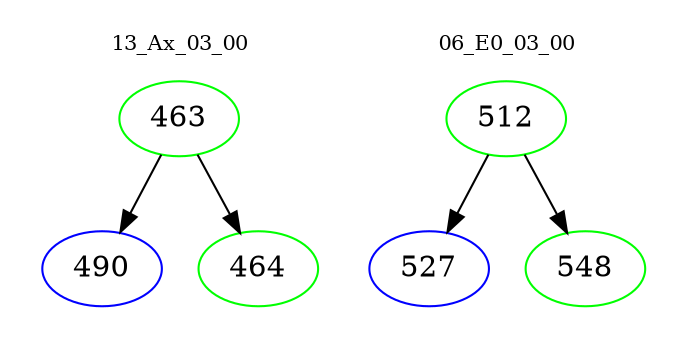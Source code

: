digraph{
subgraph cluster_0 {
color = white
label = "13_Ax_03_00";
fontsize=10;
T0_463 [label="463", color="green"]
T0_463 -> T0_490 [color="black"]
T0_490 [label="490", color="blue"]
T0_463 -> T0_464 [color="black"]
T0_464 [label="464", color="green"]
}
subgraph cluster_1 {
color = white
label = "06_E0_03_00";
fontsize=10;
T1_512 [label="512", color="green"]
T1_512 -> T1_527 [color="black"]
T1_527 [label="527", color="blue"]
T1_512 -> T1_548 [color="black"]
T1_548 [label="548", color="green"]
}
}
